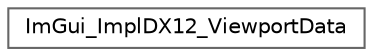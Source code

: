 digraph "类继承关系图"
{
 // LATEX_PDF_SIZE
  bgcolor="transparent";
  edge [fontname=Helvetica,fontsize=10,labelfontname=Helvetica,labelfontsize=10];
  node [fontname=Helvetica,fontsize=10,shape=box,height=0.2,width=0.4];
  rankdir="LR";
  Node0 [id="Node000000",label="ImGui_ImplDX12_ViewportData",height=0.2,width=0.4,color="grey40", fillcolor="white", style="filled",URL="$struct_im_gui___impl_d_x12___viewport_data.html",tooltip=" "];
}
